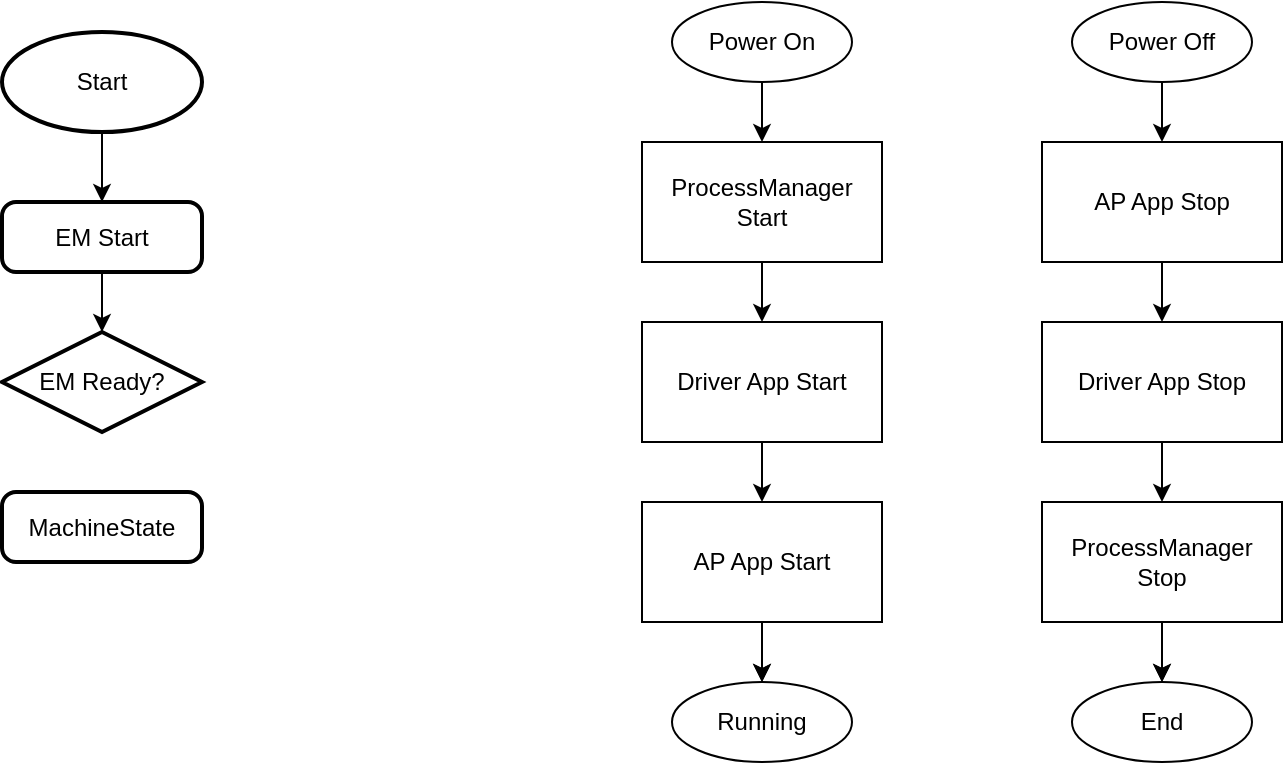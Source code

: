 <mxfile version="17.4.6" type="github" pages="3">
  <diagram id="C5RBs43oDa-KdzZeNtuy" name="EM">
    <mxGraphModel dx="1166" dy="794" grid="1" gridSize="10" guides="1" tooltips="1" connect="1" arrows="1" fold="1" page="1" pageScale="1" pageWidth="827" pageHeight="1169" math="0" shadow="0">
      <root>
        <mxCell id="WIyWlLk6GJQsqaUBKTNV-0" />
        <mxCell id="WIyWlLk6GJQsqaUBKTNV-1" parent="WIyWlLk6GJQsqaUBKTNV-0" />
        <mxCell id="A__8rpoOTPyaU1sWIA0t-6" style="edgeStyle=orthogonalEdgeStyle;rounded=0;orthogonalLoop=1;jettySize=auto;html=1;entryX=0.5;entryY=0;entryDx=0;entryDy=0;" parent="WIyWlLk6GJQsqaUBKTNV-1" source="A__8rpoOTPyaU1sWIA0t-7" target="A__8rpoOTPyaU1sWIA0t-9" edge="1">
          <mxGeometry relative="1" as="geometry" />
        </mxCell>
        <mxCell id="A__8rpoOTPyaU1sWIA0t-7" value="Start" style="strokeWidth=2;html=1;shape=mxgraph.flowchart.start_1;whiteSpace=wrap;" parent="WIyWlLk6GJQsqaUBKTNV-1" vertex="1">
          <mxGeometry x="30" y="60" width="100" height="50" as="geometry" />
        </mxCell>
        <mxCell id="A__8rpoOTPyaU1sWIA0t-8" style="edgeStyle=orthogonalEdgeStyle;rounded=0;orthogonalLoop=1;jettySize=auto;html=1;entryX=0.5;entryY=0;entryDx=0;entryDy=0;entryPerimeter=0;" parent="WIyWlLk6GJQsqaUBKTNV-1" source="A__8rpoOTPyaU1sWIA0t-9" target="A__8rpoOTPyaU1sWIA0t-10" edge="1">
          <mxGeometry relative="1" as="geometry" />
        </mxCell>
        <mxCell id="A__8rpoOTPyaU1sWIA0t-9" value="EM Start" style="rounded=1;whiteSpace=wrap;html=1;absoluteArcSize=1;arcSize=14;strokeWidth=2;" parent="WIyWlLk6GJQsqaUBKTNV-1" vertex="1">
          <mxGeometry x="30" y="145" width="100" height="35" as="geometry" />
        </mxCell>
        <mxCell id="A__8rpoOTPyaU1sWIA0t-10" value="EM Ready?" style="strokeWidth=2;html=1;shape=mxgraph.flowchart.decision;whiteSpace=wrap;" parent="WIyWlLk6GJQsqaUBKTNV-1" vertex="1">
          <mxGeometry x="30" y="210" width="100" height="50" as="geometry" />
        </mxCell>
        <mxCell id="A__8rpoOTPyaU1sWIA0t-11" value="MachineState" style="rounded=1;whiteSpace=wrap;html=1;absoluteArcSize=1;arcSize=14;strokeWidth=2;" parent="WIyWlLk6GJQsqaUBKTNV-1" vertex="1">
          <mxGeometry x="30" y="290" width="100" height="35" as="geometry" />
        </mxCell>
        <mxCell id="IVotyUjNvPKSesF3M68r-6" value="" style="edgeStyle=orthogonalEdgeStyle;rounded=0;orthogonalLoop=1;jettySize=auto;html=1;" edge="1" parent="WIyWlLk6GJQsqaUBKTNV-1" source="IVotyUjNvPKSesF3M68r-0" target="IVotyUjNvPKSesF3M68r-2">
          <mxGeometry relative="1" as="geometry" />
        </mxCell>
        <mxCell id="IVotyUjNvPKSesF3M68r-0" value="Power On" style="ellipse;whiteSpace=wrap;html=1;" vertex="1" parent="WIyWlLk6GJQsqaUBKTNV-1">
          <mxGeometry x="365" y="45" width="90" height="40" as="geometry" />
        </mxCell>
        <mxCell id="IVotyUjNvPKSesF3M68r-7" value="" style="edgeStyle=orthogonalEdgeStyle;rounded=0;orthogonalLoop=1;jettySize=auto;html=1;" edge="1" parent="WIyWlLk6GJQsqaUBKTNV-1" source="IVotyUjNvPKSesF3M68r-2" target="IVotyUjNvPKSesF3M68r-3">
          <mxGeometry relative="1" as="geometry" />
        </mxCell>
        <mxCell id="IVotyUjNvPKSesF3M68r-2" value="ProcessManager Start" style="rounded=0;whiteSpace=wrap;html=1;" vertex="1" parent="WIyWlLk6GJQsqaUBKTNV-1">
          <mxGeometry x="350" y="115" width="120" height="60" as="geometry" />
        </mxCell>
        <mxCell id="IVotyUjNvPKSesF3M68r-8" value="" style="edgeStyle=orthogonalEdgeStyle;rounded=0;orthogonalLoop=1;jettySize=auto;html=1;" edge="1" parent="WIyWlLk6GJQsqaUBKTNV-1" source="IVotyUjNvPKSesF3M68r-3" target="IVotyUjNvPKSesF3M68r-4">
          <mxGeometry relative="1" as="geometry" />
        </mxCell>
        <mxCell id="IVotyUjNvPKSesF3M68r-3" value="Driver App Start" style="rounded=0;whiteSpace=wrap;html=1;" vertex="1" parent="WIyWlLk6GJQsqaUBKTNV-1">
          <mxGeometry x="350" y="205" width="120" height="60" as="geometry" />
        </mxCell>
        <mxCell id="IVotyUjNvPKSesF3M68r-12" value="" style="edgeStyle=orthogonalEdgeStyle;rounded=0;orthogonalLoop=1;jettySize=auto;html=1;" edge="1" parent="WIyWlLk6GJQsqaUBKTNV-1" source="IVotyUjNvPKSesF3M68r-4" target="IVotyUjNvPKSesF3M68r-11">
          <mxGeometry relative="1" as="geometry" />
        </mxCell>
        <mxCell id="IVotyUjNvPKSesF3M68r-13" value="" style="edgeStyle=orthogonalEdgeStyle;rounded=0;orthogonalLoop=1;jettySize=auto;html=1;" edge="1" parent="WIyWlLk6GJQsqaUBKTNV-1" source="IVotyUjNvPKSesF3M68r-4" target="IVotyUjNvPKSesF3M68r-11">
          <mxGeometry relative="1" as="geometry" />
        </mxCell>
        <mxCell id="IVotyUjNvPKSesF3M68r-4" value="AP App Start" style="rounded=0;whiteSpace=wrap;html=1;" vertex="1" parent="WIyWlLk6GJQsqaUBKTNV-1">
          <mxGeometry x="350" y="295" width="120" height="60" as="geometry" />
        </mxCell>
        <mxCell id="IVotyUjNvPKSesF3M68r-11" value="Running" style="ellipse;whiteSpace=wrap;html=1;" vertex="1" parent="WIyWlLk6GJQsqaUBKTNV-1">
          <mxGeometry x="365" y="385" width="90" height="40" as="geometry" />
        </mxCell>
        <mxCell id="IVotyUjNvPKSesF3M68r-16" value="" style="edgeStyle=orthogonalEdgeStyle;rounded=0;orthogonalLoop=1;jettySize=auto;html=1;" edge="1" parent="WIyWlLk6GJQsqaUBKTNV-1" source="IVotyUjNvPKSesF3M68r-17" target="IVotyUjNvPKSesF3M68r-19">
          <mxGeometry relative="1" as="geometry" />
        </mxCell>
        <mxCell id="IVotyUjNvPKSesF3M68r-17" value="Power Off" style="ellipse;whiteSpace=wrap;html=1;" vertex="1" parent="WIyWlLk6GJQsqaUBKTNV-1">
          <mxGeometry x="565" y="45" width="90" height="40" as="geometry" />
        </mxCell>
        <mxCell id="IVotyUjNvPKSesF3M68r-18" value="" style="edgeStyle=orthogonalEdgeStyle;rounded=0;orthogonalLoop=1;jettySize=auto;html=1;" edge="1" parent="WIyWlLk6GJQsqaUBKTNV-1" source="IVotyUjNvPKSesF3M68r-19" target="IVotyUjNvPKSesF3M68r-21">
          <mxGeometry relative="1" as="geometry" />
        </mxCell>
        <mxCell id="IVotyUjNvPKSesF3M68r-19" value="AP App Stop" style="rounded=0;whiteSpace=wrap;html=1;" vertex="1" parent="WIyWlLk6GJQsqaUBKTNV-1">
          <mxGeometry x="550" y="115" width="120" height="60" as="geometry" />
        </mxCell>
        <mxCell id="IVotyUjNvPKSesF3M68r-20" value="" style="edgeStyle=orthogonalEdgeStyle;rounded=0;orthogonalLoop=1;jettySize=auto;html=1;" edge="1" parent="WIyWlLk6GJQsqaUBKTNV-1" source="IVotyUjNvPKSesF3M68r-21" target="IVotyUjNvPKSesF3M68r-24">
          <mxGeometry relative="1" as="geometry" />
        </mxCell>
        <mxCell id="IVotyUjNvPKSesF3M68r-21" value="Driver App Stop" style="rounded=0;whiteSpace=wrap;html=1;" vertex="1" parent="WIyWlLk6GJQsqaUBKTNV-1">
          <mxGeometry x="550" y="205" width="120" height="60" as="geometry" />
        </mxCell>
        <mxCell id="IVotyUjNvPKSesF3M68r-22" value="" style="edgeStyle=orthogonalEdgeStyle;rounded=0;orthogonalLoop=1;jettySize=auto;html=1;" edge="1" parent="WIyWlLk6GJQsqaUBKTNV-1" source="IVotyUjNvPKSesF3M68r-24" target="IVotyUjNvPKSesF3M68r-25">
          <mxGeometry relative="1" as="geometry" />
        </mxCell>
        <mxCell id="IVotyUjNvPKSesF3M68r-23" value="" style="edgeStyle=orthogonalEdgeStyle;rounded=0;orthogonalLoop=1;jettySize=auto;html=1;" edge="1" parent="WIyWlLk6GJQsqaUBKTNV-1" source="IVotyUjNvPKSesF3M68r-24" target="IVotyUjNvPKSesF3M68r-25">
          <mxGeometry relative="1" as="geometry" />
        </mxCell>
        <mxCell id="IVotyUjNvPKSesF3M68r-24" value="ProcessManager Stop" style="rounded=0;whiteSpace=wrap;html=1;" vertex="1" parent="WIyWlLk6GJQsqaUBKTNV-1">
          <mxGeometry x="550" y="295" width="120" height="60" as="geometry" />
        </mxCell>
        <mxCell id="IVotyUjNvPKSesF3M68r-25" value="End" style="ellipse;whiteSpace=wrap;html=1;" vertex="1" parent="WIyWlLk6GJQsqaUBKTNV-1">
          <mxGeometry x="565" y="385" width="90" height="40" as="geometry" />
        </mxCell>
      </root>
    </mxGraphModel>
  </diagram>
  <diagram id="d0zWDj6BicbdPUeeqikr" name="Page-2">
    <mxGraphModel dx="1422" dy="794" grid="1" gridSize="10" guides="1" tooltips="1" connect="1" arrows="1" fold="1" page="1" pageScale="1" pageWidth="827" pageHeight="1169" math="0" shadow="0">
      <root>
        <mxCell id="nzSEOdF4jOf0fmbuoUVZ-0" />
        <mxCell id="nzSEOdF4jOf0fmbuoUVZ-1" parent="nzSEOdF4jOf0fmbuoUVZ-0" />
        <mxCell id="QW3zOGScD2DFvniueVcg-14" value="Test Device" style="rounded=1;whiteSpace=wrap;html=1;dashed=1;verticalAlign=bottom;" parent="nzSEOdF4jOf0fmbuoUVZ-1" vertex="1">
          <mxGeometry x="230" y="1003" width="360" height="110" as="geometry" />
        </mxCell>
        <mxCell id="nzSEOdF4jOf0fmbuoUVZ-6" value="" style="rounded=0;whiteSpace=wrap;html=1;dashed=1;" parent="nzSEOdF4jOf0fmbuoUVZ-1" vertex="1">
          <mxGeometry x="259" y="260" width="310" height="200" as="geometry" />
        </mxCell>
        <mxCell id="nzSEOdF4jOf0fmbuoUVZ-2" value="Dlt-viewer" style="rounded=1;whiteSpace=wrap;html=1;fillColor=#dae8fc;strokeColor=#6c8ebf;" parent="nzSEOdF4jOf0fmbuoUVZ-1" vertex="1">
          <mxGeometry x="350" y="380" width="120" height="60" as="geometry" />
        </mxCell>
        <mxCell id="nzSEOdF4jOf0fmbuoUVZ-4" value="Addon&lt;br&gt;系统信息" style="rounded=1;whiteSpace=wrap;html=1;fillColor=#f5f5f5;fontColor=#333333;strokeColor=#666666;" parent="nzSEOdF4jOf0fmbuoUVZ-1" vertex="1">
          <mxGeometry x="294" y="290" width="120" height="60" as="geometry" />
        </mxCell>
        <mxCell id="nzSEOdF4jOf0fmbuoUVZ-5" value="Daemon" style="rounded=1;whiteSpace=wrap;html=1;fillColor=#d5e8d4;strokeColor=#82b366;" parent="nzSEOdF4jOf0fmbuoUVZ-1" vertex="1">
          <mxGeometry x="354" y="490" width="120" height="60" as="geometry" />
        </mxCell>
        <mxCell id="nzSEOdF4jOf0fmbuoUVZ-7" value="" style="endArrow=classic;startArrow=classic;html=1;rounded=0;exitX=0.5;exitY=0;exitDx=0;exitDy=0;" parent="nzSEOdF4jOf0fmbuoUVZ-1" source="nzSEOdF4jOf0fmbuoUVZ-5" edge="1">
          <mxGeometry width="50" height="50" relative="1" as="geometry">
            <mxPoint x="364" y="490" as="sourcePoint" />
            <mxPoint x="414" y="440" as="targetPoint" />
          </mxGeometry>
        </mxCell>
        <mxCell id="nzSEOdF4jOf0fmbuoUVZ-8" value="" style="endArrow=classic;html=1;rounded=0;entryX=0.5;entryY=1;entryDx=0;entryDy=0;" parent="nzSEOdF4jOf0fmbuoUVZ-1" target="nzSEOdF4jOf0fmbuoUVZ-4" edge="1">
          <mxGeometry width="50" height="50" relative="1" as="geometry">
            <mxPoint x="414" y="380" as="sourcePoint" />
            <mxPoint x="464" y="330" as="targetPoint" />
          </mxGeometry>
        </mxCell>
        <mxCell id="nzSEOdF4jOf0fmbuoUVZ-9" value="Addon&lt;br&gt;数据可视化" style="rounded=1;whiteSpace=wrap;html=1;fillColor=#f5f5f5;fontColor=#333333;strokeColor=#666666;" parent="nzSEOdF4jOf0fmbuoUVZ-1" vertex="1">
          <mxGeometry x="430" y="290" width="120" height="60" as="geometry" />
        </mxCell>
        <mxCell id="nzSEOdF4jOf0fmbuoUVZ-11" value="" style="endArrow=classic;html=1;rounded=0;entryX=0.5;entryY=1;entryDx=0;entryDy=0;" parent="nzSEOdF4jOf0fmbuoUVZ-1" target="nzSEOdF4jOf0fmbuoUVZ-9" edge="1">
          <mxGeometry width="50" height="50" relative="1" as="geometry">
            <mxPoint x="414" y="380" as="sourcePoint" />
            <mxPoint x="464" y="330" as="targetPoint" />
          </mxGeometry>
        </mxCell>
        <mxCell id="QW3zOGScD2DFvniueVcg-13" value="ECU" style="rounded=1;whiteSpace=wrap;html=1;dashed=1;verticalAlign=top;align=center;" parent="nzSEOdF4jOf0fmbuoUVZ-1" vertex="1">
          <mxGeometry x="172.5" y="750" width="475" height="230" as="geometry" />
        </mxCell>
        <mxCell id="QW3zOGScD2DFvniueVcg-1" value="Dlt-viewer" style="rounded=1;whiteSpace=wrap;html=1;fillColor=#dae8fc;strokeColor=#6c8ebf;" parent="nzSEOdF4jOf0fmbuoUVZ-1" vertex="1">
          <mxGeometry x="350" y="1023" width="120" height="60" as="geometry" />
        </mxCell>
        <mxCell id="QW3zOGScD2DFvniueVcg-3" value="Daemon" style="rounded=1;whiteSpace=wrap;html=1;fillColor=#d5e8d4;strokeColor=#82b366;" parent="nzSEOdF4jOf0fmbuoUVZ-1" vertex="1">
          <mxGeometry x="350" y="900" width="120" height="60" as="geometry" />
        </mxCell>
        <mxCell id="QW3zOGScD2DFvniueVcg-8" value="" style="endArrow=classic;startArrow=classic;html=1;rounded=0;entryX=0.5;entryY=0;entryDx=0;entryDy=0;exitX=0.5;exitY=1;exitDx=0;exitDy=0;" parent="nzSEOdF4jOf0fmbuoUVZ-1" source="QW3zOGScD2DFvniueVcg-3" target="QW3zOGScD2DFvniueVcg-1" edge="1">
          <mxGeometry width="50" height="50" relative="1" as="geometry">
            <mxPoint x="390" y="950" as="sourcePoint" />
            <mxPoint x="440" y="900" as="targetPoint" />
          </mxGeometry>
        </mxCell>
        <mxCell id="QW3zOGScD2DFvniueVcg-9" value="Camera" style="rounded=1;whiteSpace=wrap;html=1;" parent="nzSEOdF4jOf0fmbuoUVZ-1" vertex="1">
          <mxGeometry x="200" y="780" width="120" height="60" as="geometry" />
        </mxCell>
        <mxCell id="QW3zOGScD2DFvniueVcg-10" value="&lt;span lang=&quot;EN-US&quot; style=&quot;font-size: 10pt ; font-family: &amp;#34;times new roman&amp;#34; , serif&quot;&gt;SDC&lt;/span&gt;" style="rounded=1;whiteSpace=wrap;html=1;" parent="nzSEOdF4jOf0fmbuoUVZ-1" vertex="1">
          <mxGeometry x="350" y="780" width="120" height="60" as="geometry" />
        </mxCell>
        <mxCell id="QW3zOGScD2DFvniueVcg-11" value="" style="endArrow=classic;html=1;rounded=0;exitX=0.5;exitY=1;exitDx=0;exitDy=0;entryX=0.5;entryY=0;entryDx=0;entryDy=0;" parent="nzSEOdF4jOf0fmbuoUVZ-1" source="QW3zOGScD2DFvniueVcg-9" target="QW3zOGScD2DFvniueVcg-3" edge="1">
          <mxGeometry width="50" height="50" relative="1" as="geometry">
            <mxPoint x="390" y="950" as="sourcePoint" />
            <mxPoint x="440" y="900" as="targetPoint" />
          </mxGeometry>
        </mxCell>
        <mxCell id="QW3zOGScD2DFvniueVcg-12" value="" style="endArrow=classic;html=1;rounded=0;exitX=0.5;exitY=1;exitDx=0;exitDy=0;entryX=0.5;entryY=0;entryDx=0;entryDy=0;" parent="nzSEOdF4jOf0fmbuoUVZ-1" source="QW3zOGScD2DFvniueVcg-10" target="QW3zOGScD2DFvniueVcg-3" edge="1">
          <mxGeometry width="50" height="50" relative="1" as="geometry">
            <mxPoint x="390" y="950" as="sourcePoint" />
            <mxPoint x="440" y="900" as="targetPoint" />
          </mxGeometry>
        </mxCell>
        <mxCell id="QW3zOGScD2DFvniueVcg-15" value="logLibrary" style="rounded=0;whiteSpace=wrap;html=1;dashed=1;" parent="nzSEOdF4jOf0fmbuoUVZ-1" vertex="1">
          <mxGeometry x="210" y="820" width="100" height="20" as="geometry" />
        </mxCell>
        <mxCell id="QW3zOGScD2DFvniueVcg-16" value="logLibrary" style="rounded=0;whiteSpace=wrap;html=1;dashed=1;" parent="nzSEOdF4jOf0fmbuoUVZ-1" vertex="1">
          <mxGeometry x="360" y="820" width="100" height="20" as="geometry" />
        </mxCell>
        <mxCell id="QW3zOGScD2DFvniueVcg-17" value="App***" style="rounded=1;whiteSpace=wrap;html=1;" parent="nzSEOdF4jOf0fmbuoUVZ-1" vertex="1">
          <mxGeometry x="500" y="780" width="120" height="60" as="geometry" />
        </mxCell>
        <mxCell id="QW3zOGScD2DFvniueVcg-18" value="logLibrary" style="rounded=0;whiteSpace=wrap;html=1;dashed=1;" parent="nzSEOdF4jOf0fmbuoUVZ-1" vertex="1">
          <mxGeometry x="510" y="820" width="100" height="20" as="geometry" />
        </mxCell>
        <mxCell id="QW3zOGScD2DFvniueVcg-19" value="" style="endArrow=classic;html=1;rounded=0;exitX=0.5;exitY=1;exitDx=0;exitDy=0;entryX=0.5;entryY=0;entryDx=0;entryDy=0;" parent="nzSEOdF4jOf0fmbuoUVZ-1" source="QW3zOGScD2DFvniueVcg-18" target="QW3zOGScD2DFvniueVcg-3" edge="1">
          <mxGeometry width="50" height="50" relative="1" as="geometry">
            <mxPoint x="390" y="940" as="sourcePoint" />
            <mxPoint x="440" y="890" as="targetPoint" />
          </mxGeometry>
        </mxCell>
        <mxCell id="QW3zOGScD2DFvniueVcg-20" value="log file" style="shape=cylinder3;whiteSpace=wrap;html=1;boundedLbl=1;backgroundOutline=1;size=15;dashed=1;" parent="nzSEOdF4jOf0fmbuoUVZ-1" vertex="1">
          <mxGeometry x="520" y="890" width="60" height="80" as="geometry" />
        </mxCell>
        <mxCell id="QW3zOGScD2DFvniueVcg-21" value="" style="endArrow=classic;html=1;rounded=0;entryX=0;entryY=0.5;entryDx=0;entryDy=0;entryPerimeter=0;exitX=1;exitY=0.5;exitDx=0;exitDy=0;" parent="nzSEOdF4jOf0fmbuoUVZ-1" source="QW3zOGScD2DFvniueVcg-3" target="QW3zOGScD2DFvniueVcg-20" edge="1">
          <mxGeometry width="50" height="50" relative="1" as="geometry">
            <mxPoint x="390" y="940" as="sourcePoint" />
            <mxPoint x="440" y="890" as="targetPoint" />
          </mxGeometry>
        </mxCell>
      </root>
    </mxGraphModel>
  </diagram>
  <diagram id="tbxR8FMmWwpxrkz1u1lE" name="test_process">
    <mxGraphModel dx="981" dy="548" grid="1" gridSize="10" guides="1" tooltips="1" connect="1" arrows="1" fold="1" page="1" pageScale="1" pageWidth="827" pageHeight="1169" math="0" shadow="0">
      <root>
        <mxCell id="0" />
        <mxCell id="1" parent="0" />
        <mxCell id="OSh4MwEhtIZiRY0IIgI5-3" value="" style="edgeStyle=orthogonalEdgeStyle;rounded=0;orthogonalLoop=1;jettySize=auto;html=1;" edge="1" parent="1" source="OSh4MwEhtIZiRY0IIgI5-1" target="OSh4MwEhtIZiRY0IIgI5-2">
          <mxGeometry relative="1" as="geometry" />
        </mxCell>
        <mxCell id="OSh4MwEhtIZiRY0IIgI5-1" value="Start" style="ellipse;whiteSpace=wrap;html=1;" vertex="1" parent="1">
          <mxGeometry x="305" y="290" width="90" height="50" as="geometry" />
        </mxCell>
        <mxCell id="OSh4MwEhtIZiRY0IIgI5-5" value="" style="edgeStyle=orthogonalEdgeStyle;rounded=0;orthogonalLoop=1;jettySize=auto;html=1;" edge="1" parent="1" source="OSh4MwEhtIZiRY0IIgI5-2" target="OSh4MwEhtIZiRY0IIgI5-4">
          <mxGeometry relative="1" as="geometry" />
        </mxCell>
        <mxCell id="OSh4MwEhtIZiRY0IIgI5-2" value="设计测试用例" style="rounded=0;whiteSpace=wrap;html=1;" vertex="1" parent="1">
          <mxGeometry x="290" y="363" width="120" height="60" as="geometry" />
        </mxCell>
        <mxCell id="OSh4MwEhtIZiRY0IIgI5-51" value="" style="edgeStyle=orthogonalEdgeStyle;rounded=0;orthogonalLoop=1;jettySize=auto;html=1;exitX=0.549;exitY=0.986;exitDx=0;exitDy=0;exitPerimeter=0;entryX=1;entryY=0.5;entryDx=0;entryDy=0;" edge="1" parent="1" source="OSh4MwEhtIZiRY0IIgI5-4" target="OSh4MwEhtIZiRY0IIgI5-8">
          <mxGeometry relative="1" as="geometry" />
        </mxCell>
        <mxCell id="OSh4MwEhtIZiRY0IIgI5-4" value="生成测试框架" style="whiteSpace=wrap;html=1;rounded=0;" vertex="1" parent="1">
          <mxGeometry x="490" y="363" width="120" height="60" as="geometry" />
        </mxCell>
        <mxCell id="OSh4MwEhtIZiRY0IIgI5-23" value="" style="edgeStyle=orthogonalEdgeStyle;rounded=0;orthogonalLoop=1;jettySize=auto;html=1;" edge="1" parent="1" source="OSh4MwEhtIZiRY0IIgI5-8" target="OSh4MwEhtIZiRY0IIgI5-21">
          <mxGeometry relative="1" as="geometry" />
        </mxCell>
        <mxCell id="OSh4MwEhtIZiRY0IIgI5-8" value="实现测试代码" style="whiteSpace=wrap;html=1;rounded=0;" vertex="1" parent="1">
          <mxGeometry x="290" y="440" width="120" height="60" as="geometry" />
        </mxCell>
        <mxCell id="OSh4MwEhtIZiRY0IIgI5-60" style="edgeStyle=orthogonalEdgeStyle;rounded=0;orthogonalLoop=1;jettySize=auto;html=1;entryX=0.5;entryY=0;entryDx=0;entryDy=0;" edge="1" parent="1" source="OSh4MwEhtIZiRY0IIgI5-10" target="OSh4MwEhtIZiRY0IIgI5-13">
          <mxGeometry relative="1" as="geometry" />
        </mxCell>
        <mxCell id="OSh4MwEhtIZiRY0IIgI5-10" value="执行测试用例" style="whiteSpace=wrap;html=1;rounded=0;" vertex="1" parent="1">
          <mxGeometry x="490" y="771.5" width="120" height="60" as="geometry" />
        </mxCell>
        <mxCell id="OSh4MwEhtIZiRY0IIgI5-16" value="" style="edgeStyle=orthogonalEdgeStyle;rounded=0;orthogonalLoop=1;jettySize=auto;html=1;exitX=0;exitY=0.5;exitDx=0;exitDy=0;" edge="1" parent="1" source="OSh4MwEhtIZiRY0IIgI5-13" target="OSh4MwEhtIZiRY0IIgI5-15">
          <mxGeometry relative="1" as="geometry">
            <Array as="points">
              <mxPoint x="450" y="880" />
              <mxPoint x="450" y="640" />
            </Array>
          </mxGeometry>
        </mxCell>
        <mxCell id="OSh4MwEhtIZiRY0IIgI5-13" value="生成测试报告" style="whiteSpace=wrap;html=1;rounded=0;" vertex="1" parent="1">
          <mxGeometry x="490" y="850" width="120" height="60" as="geometry" />
        </mxCell>
        <mxCell id="OSh4MwEhtIZiRY0IIgI5-18" value="" style="edgeStyle=orthogonalEdgeStyle;rounded=0;orthogonalLoop=1;jettySize=auto;html=1;" edge="1" parent="1" source="OSh4MwEhtIZiRY0IIgI5-15" target="OSh4MwEhtIZiRY0IIgI5-17">
          <mxGeometry relative="1" as="geometry" />
        </mxCell>
        <mxCell id="OSh4MwEhtIZiRY0IIgI5-15" value="检查测试结果" style="whiteSpace=wrap;html=1;rounded=0;" vertex="1" parent="1">
          <mxGeometry x="290" y="607.25" width="120" height="63" as="geometry" />
        </mxCell>
        <mxCell id="OSh4MwEhtIZiRY0IIgI5-26" value="Yes" style="edgeStyle=orthogonalEdgeStyle;rounded=0;orthogonalLoop=1;jettySize=auto;html=1;" edge="1" parent="1" source="OSh4MwEhtIZiRY0IIgI5-17" target="OSh4MwEhtIZiRY0IIgI5-25">
          <mxGeometry relative="1" as="geometry" />
        </mxCell>
        <mxCell id="OSh4MwEhtIZiRY0IIgI5-56" value="NO" style="edgeStyle=orthogonalEdgeStyle;rounded=0;orthogonalLoop=1;jettySize=auto;html=1;" edge="1" parent="1" source="OSh4MwEhtIZiRY0IIgI5-17" target="OSh4MwEhtIZiRY0IIgI5-27">
          <mxGeometry relative="1" as="geometry" />
        </mxCell>
        <mxCell id="OSh4MwEhtIZiRY0IIgI5-17" value="测试通过" style="rhombus;whiteSpace=wrap;html=1;rounded=0;" vertex="1" parent="1">
          <mxGeometry x="310" y="700" width="80" height="41" as="geometry" />
        </mxCell>
        <mxCell id="OSh4MwEhtIZiRY0IIgI5-20" value="" style="endArrow=none;dashed=1;html=1;strokeWidth=1;rounded=0;dashPattern=1 2;" edge="1" parent="1">
          <mxGeometry width="50" height="50" relative="1" as="geometry">
            <mxPoint x="450" y="930" as="sourcePoint" />
            <mxPoint x="450" y="280" as="targetPoint" />
          </mxGeometry>
        </mxCell>
        <mxCell id="OSh4MwEhtIZiRY0IIgI5-47" style="edgeStyle=orthogonalEdgeStyle;rounded=0;orthogonalLoop=1;jettySize=auto;html=1;entryX=0;entryY=0.5;entryDx=0;entryDy=0;" edge="1" parent="1" source="OSh4MwEhtIZiRY0IIgI5-21" target="OSh4MwEhtIZiRY0IIgI5-22">
          <mxGeometry relative="1" as="geometry" />
        </mxCell>
        <mxCell id="OSh4MwEhtIZiRY0IIgI5-21" value="上传本地仓库" style="whiteSpace=wrap;html=1;rounded=0;" vertex="1" parent="1">
          <mxGeometry x="290" y="525" width="120" height="60" as="geometry" />
        </mxCell>
        <mxCell id="OSh4MwEhtIZiRY0IIgI5-67" value="" style="edgeStyle=orthogonalEdgeStyle;rounded=0;orthogonalLoop=1;jettySize=auto;html=1;strokeWidth=1;" edge="1" parent="1" source="OSh4MwEhtIZiRY0IIgI5-22" target="OSh4MwEhtIZiRY0IIgI5-64">
          <mxGeometry relative="1" as="geometry" />
        </mxCell>
        <mxCell id="OSh4MwEhtIZiRY0IIgI5-22" value="编译工程代码" style="whiteSpace=wrap;html=1;rounded=0;" vertex="1" parent="1">
          <mxGeometry x="490" y="525" width="120" height="60" as="geometry" />
        </mxCell>
        <mxCell id="OSh4MwEhtIZiRY0IIgI5-34" value="" style="edgeStyle=orthogonalEdgeStyle;rounded=0;orthogonalLoop=1;jettySize=auto;html=1;" edge="1" parent="1" source="OSh4MwEhtIZiRY0IIgI5-25">
          <mxGeometry relative="1" as="geometry">
            <mxPoint x="350" y="860" as="targetPoint" />
          </mxGeometry>
        </mxCell>
        <mxCell id="OSh4MwEhtIZiRY0IIgI5-25" value="归档测试报告" style="whiteSpace=wrap;html=1;rounded=0;" vertex="1" parent="1">
          <mxGeometry x="290" y="771" width="120" height="60" as="geometry" />
        </mxCell>
        <mxCell id="OSh4MwEhtIZiRY0IIgI5-55" style="edgeStyle=orthogonalEdgeStyle;rounded=0;orthogonalLoop=1;jettySize=auto;html=1;entryX=0;entryY=0.5;entryDx=0;entryDy=0;exitX=0.5;exitY=0;exitDx=0;exitDy=0;" edge="1" parent="1" source="OSh4MwEhtIZiRY0IIgI5-27" target="OSh4MwEhtIZiRY0IIgI5-21">
          <mxGeometry relative="1" as="geometry" />
        </mxCell>
        <mxCell id="OSh4MwEhtIZiRY0IIgI5-27" value="修复问题" style="whiteSpace=wrap;html=1;rounded=0;" vertex="1" parent="1">
          <mxGeometry x="130" y="608.25" width="120" height="60" as="geometry" />
        </mxCell>
        <mxCell id="OSh4MwEhtIZiRY0IIgI5-35" value="" style="shape=actor;whiteSpace=wrap;html=1;" vertex="1" parent="1">
          <mxGeometry x="390" y="403" width="20" height="20" as="geometry" />
        </mxCell>
        <mxCell id="OSh4MwEhtIZiRY0IIgI5-36" value="" style="shape=actor;whiteSpace=wrap;html=1;" vertex="1" parent="1">
          <mxGeometry x="390" y="480" width="20" height="20" as="geometry" />
        </mxCell>
        <mxCell id="OSh4MwEhtIZiRY0IIgI5-37" value="" style="shape=actor;whiteSpace=wrap;html=1;" vertex="1" parent="1">
          <mxGeometry x="390" y="565" width="20" height="20" as="geometry" />
        </mxCell>
        <mxCell id="OSh4MwEhtIZiRY0IIgI5-39" value="" style="shape=actor;whiteSpace=wrap;html=1;" vertex="1" parent="1">
          <mxGeometry x="390" y="650" width="20" height="20" as="geometry" />
        </mxCell>
        <mxCell id="OSh4MwEhtIZiRY0IIgI5-40" value="" style="shape=actor;whiteSpace=wrap;html=1;" vertex="1" parent="1">
          <mxGeometry x="390" y="811" width="20" height="20" as="geometry" />
        </mxCell>
        <mxCell id="OSh4MwEhtIZiRY0IIgI5-59" style="edgeStyle=orthogonalEdgeStyle;rounded=0;orthogonalLoop=1;jettySize=auto;html=1;entryX=0.5;entryY=0;entryDx=0;entryDy=0;" edge="1" parent="1" source="OSh4MwEhtIZiRY0IIgI5-49" target="OSh4MwEhtIZiRY0IIgI5-10">
          <mxGeometry relative="1" as="geometry" />
        </mxCell>
        <mxCell id="OSh4MwEhtIZiRY0IIgI5-49" value="部署程序" style="whiteSpace=wrap;html=1;rounded=0;" vertex="1" parent="1">
          <mxGeometry x="490" y="690" width="120" height="63" as="geometry" />
        </mxCell>
        <mxCell id="OSh4MwEhtIZiRY0IIgI5-62" value="" style="shape=actor;whiteSpace=wrap;html=1;" vertex="1" parent="1">
          <mxGeometry x="230" y="648.5" width="20" height="20" as="geometry" />
        </mxCell>
        <mxCell id="OSh4MwEhtIZiRY0IIgI5-63" value="End" style="ellipse;whiteSpace=wrap;html=1;" vertex="1" parent="1">
          <mxGeometry x="305" y="861" width="90" height="50" as="geometry" />
        </mxCell>
        <mxCell id="OSh4MwEhtIZiRY0IIgI5-65" value="" style="edgeStyle=orthogonalEdgeStyle;rounded=0;orthogonalLoop=1;jettySize=auto;html=1;strokeWidth=1;" edge="1" parent="1" source="OSh4MwEhtIZiRY0IIgI5-64" target="OSh4MwEhtIZiRY0IIgI5-49">
          <mxGeometry relative="1" as="geometry" />
        </mxCell>
        <mxCell id="OSh4MwEhtIZiRY0IIgI5-64" value="代码静态检查" style="whiteSpace=wrap;html=1;rounded=0;" vertex="1" parent="1">
          <mxGeometry x="490" y="608" width="120" height="63" as="geometry" />
        </mxCell>
        <mxCell id="OSh4MwEhtIZiRY0IIgI5-66" value="" style="verticalLabelPosition=bottom;verticalAlign=top;html=1;shape=mxgraph.basic.x" vertex="1" parent="1">
          <mxGeometry x="589" y="651" width="20" height="20" as="geometry" />
        </mxCell>
        <mxCell id="OSh4MwEhtIZiRY0IIgI5-68" value="" style="shape=curlyBracket;whiteSpace=wrap;html=1;rounded=1;flipH=1;" vertex="1" parent="1">
          <mxGeometry x="630" y="525" width="20" height="385" as="geometry" />
        </mxCell>
        <mxCell id="OSh4MwEhtIZiRY0IIgI5-71" style="edgeStyle=orthogonalEdgeStyle;rounded=0;orthogonalLoop=1;jettySize=auto;html=1;strokeWidth=1;" edge="1" parent="1" source="OSh4MwEhtIZiRY0IIgI5-69">
          <mxGeometry relative="1" as="geometry">
            <mxPoint x="190" y="670" as="targetPoint" />
            <Array as="points">
              <mxPoint x="720" y="940" />
              <mxPoint x="190" y="940" />
            </Array>
          </mxGeometry>
        </mxCell>
        <mxCell id="OSh4MwEhtIZiRY0IIgI5-69" value="产生问题" style="rounded=0;whiteSpace=wrap;html=1;" vertex="1" parent="1">
          <mxGeometry x="660" y="687.5" width="120" height="60" as="geometry" />
        </mxCell>
      </root>
    </mxGraphModel>
  </diagram>
</mxfile>
